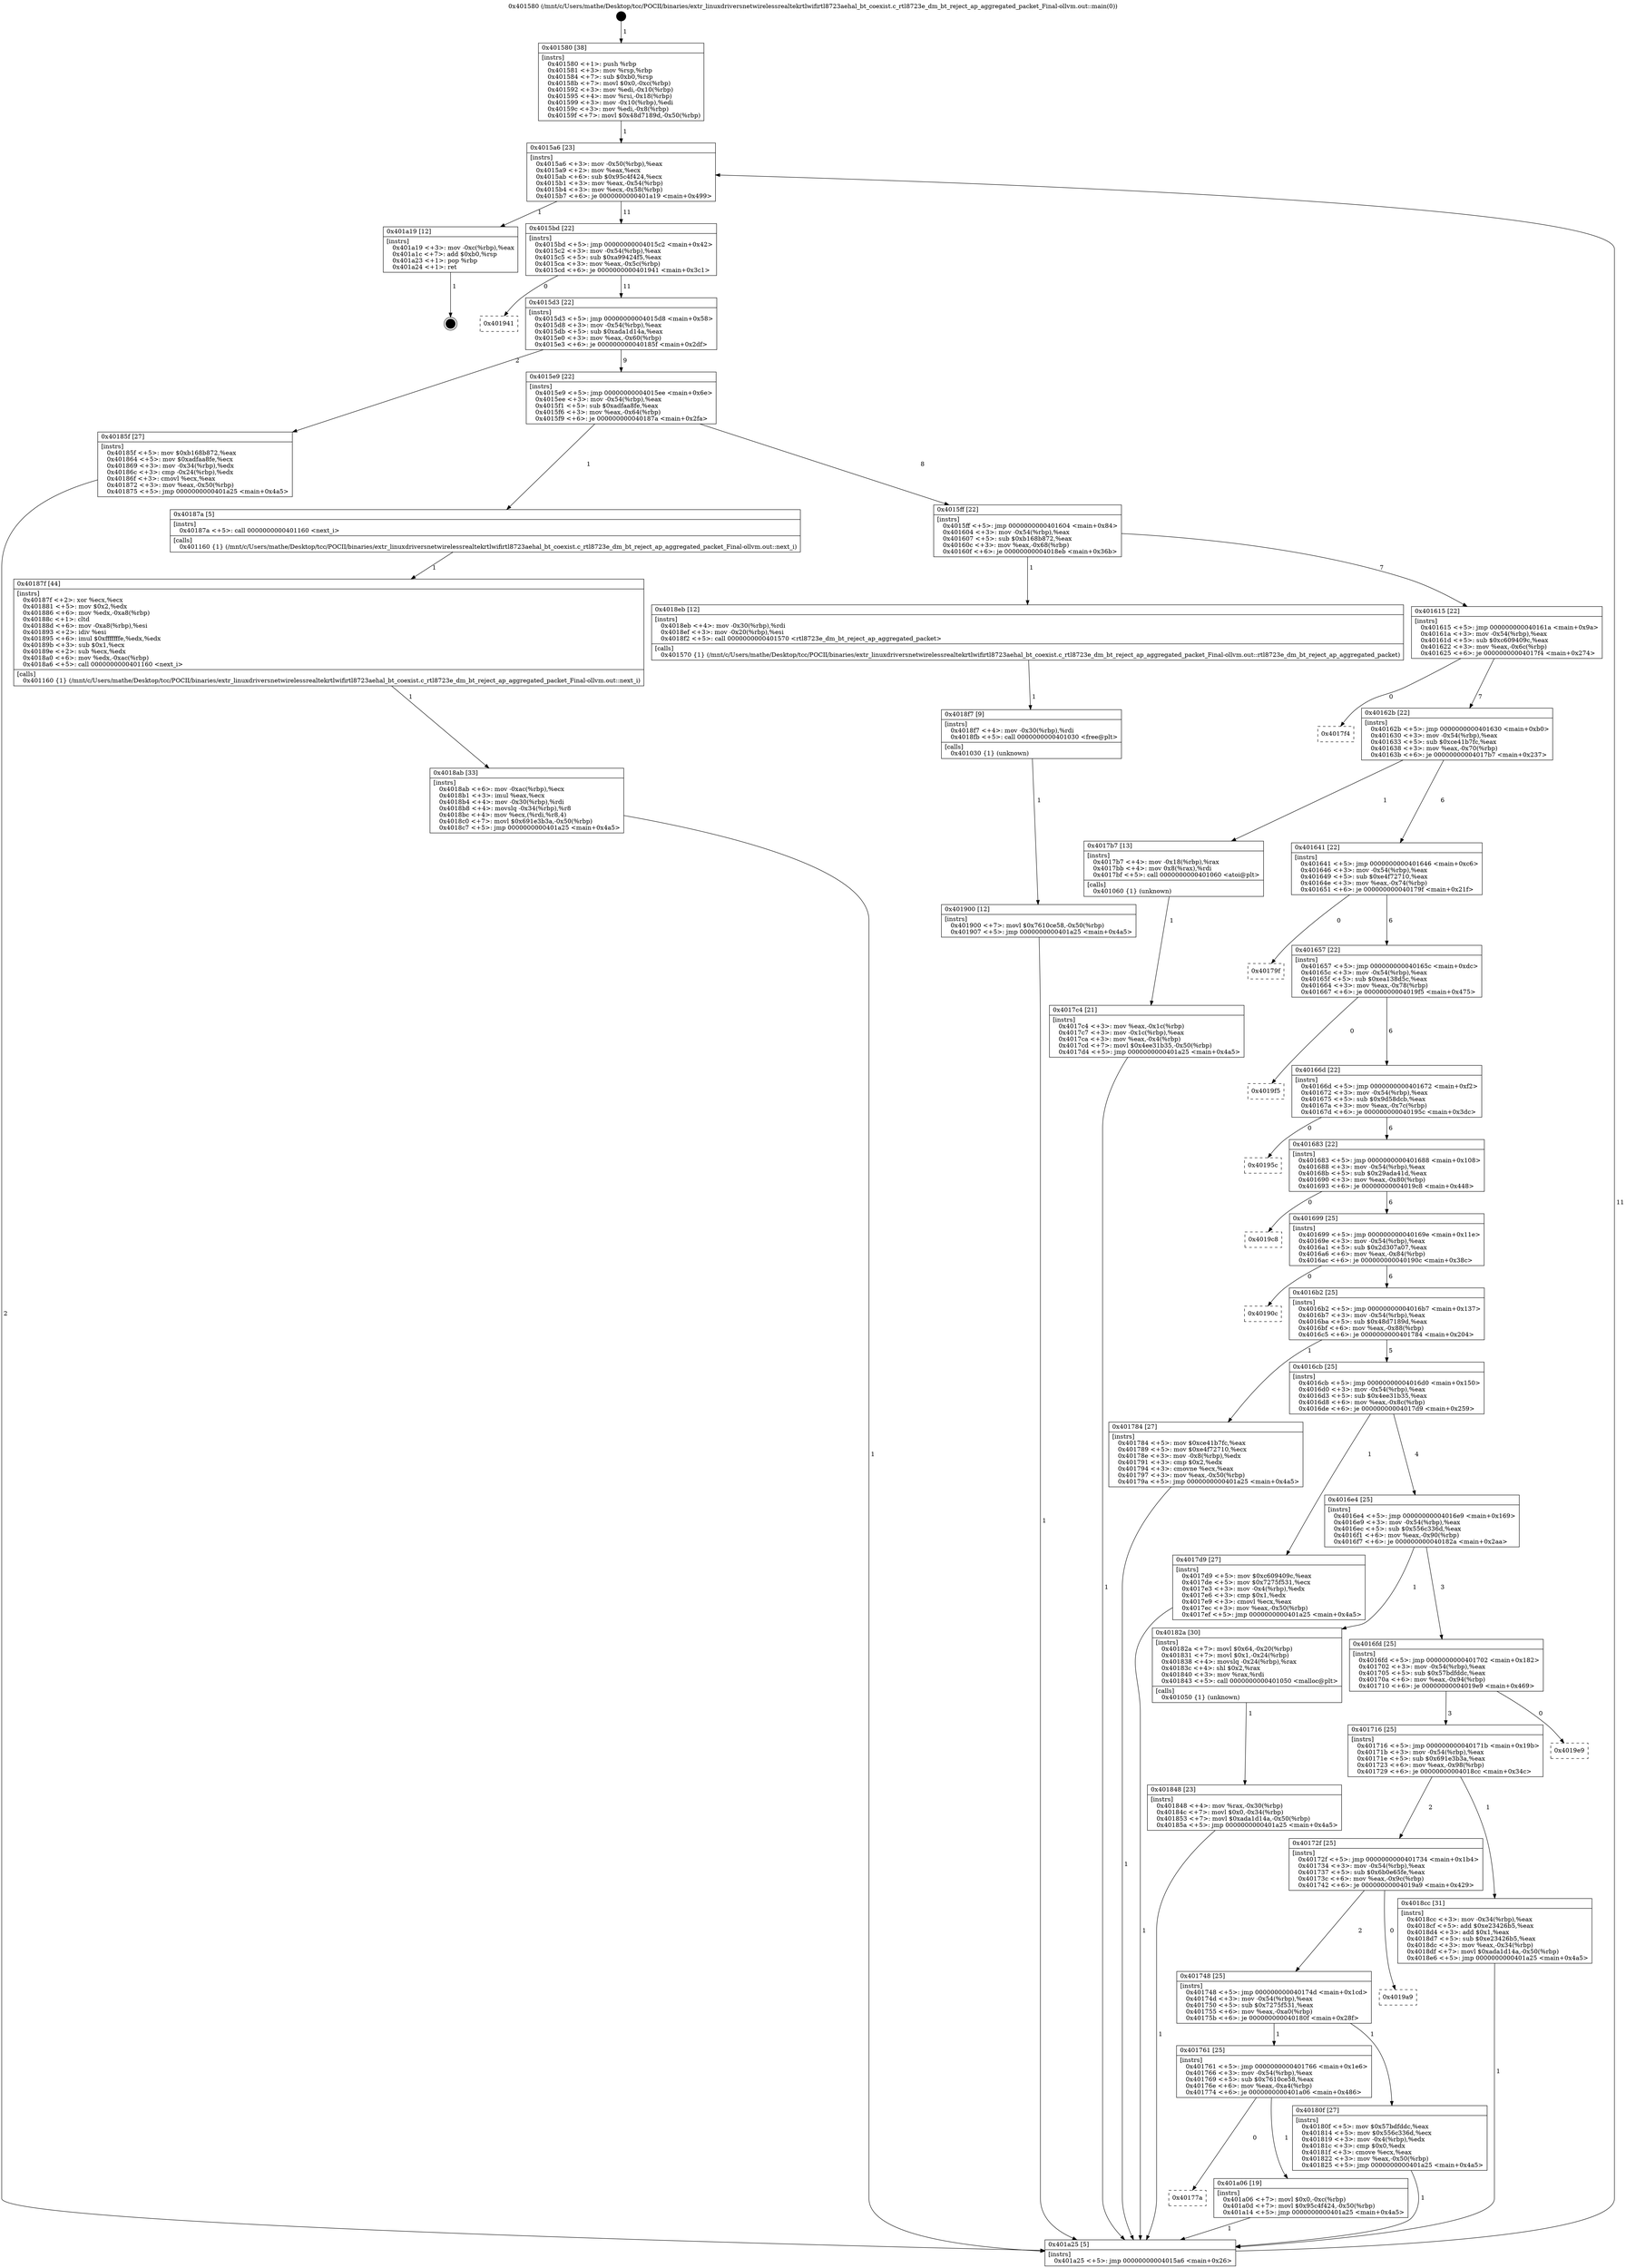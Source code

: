 digraph "0x401580" {
  label = "0x401580 (/mnt/c/Users/mathe/Desktop/tcc/POCII/binaries/extr_linuxdriversnetwirelessrealtekrtlwifirtl8723aehal_bt_coexist.c_rtl8723e_dm_bt_reject_ap_aggregated_packet_Final-ollvm.out::main(0))"
  labelloc = "t"
  node[shape=record]

  Entry [label="",width=0.3,height=0.3,shape=circle,fillcolor=black,style=filled]
  "0x4015a6" [label="{
     0x4015a6 [23]\l
     | [instrs]\l
     &nbsp;&nbsp;0x4015a6 \<+3\>: mov -0x50(%rbp),%eax\l
     &nbsp;&nbsp;0x4015a9 \<+2\>: mov %eax,%ecx\l
     &nbsp;&nbsp;0x4015ab \<+6\>: sub $0x95c4f424,%ecx\l
     &nbsp;&nbsp;0x4015b1 \<+3\>: mov %eax,-0x54(%rbp)\l
     &nbsp;&nbsp;0x4015b4 \<+3\>: mov %ecx,-0x58(%rbp)\l
     &nbsp;&nbsp;0x4015b7 \<+6\>: je 0000000000401a19 \<main+0x499\>\l
  }"]
  "0x401a19" [label="{
     0x401a19 [12]\l
     | [instrs]\l
     &nbsp;&nbsp;0x401a19 \<+3\>: mov -0xc(%rbp),%eax\l
     &nbsp;&nbsp;0x401a1c \<+7\>: add $0xb0,%rsp\l
     &nbsp;&nbsp;0x401a23 \<+1\>: pop %rbp\l
     &nbsp;&nbsp;0x401a24 \<+1\>: ret\l
  }"]
  "0x4015bd" [label="{
     0x4015bd [22]\l
     | [instrs]\l
     &nbsp;&nbsp;0x4015bd \<+5\>: jmp 00000000004015c2 \<main+0x42\>\l
     &nbsp;&nbsp;0x4015c2 \<+3\>: mov -0x54(%rbp),%eax\l
     &nbsp;&nbsp;0x4015c5 \<+5\>: sub $0xa99424f5,%eax\l
     &nbsp;&nbsp;0x4015ca \<+3\>: mov %eax,-0x5c(%rbp)\l
     &nbsp;&nbsp;0x4015cd \<+6\>: je 0000000000401941 \<main+0x3c1\>\l
  }"]
  Exit [label="",width=0.3,height=0.3,shape=circle,fillcolor=black,style=filled,peripheries=2]
  "0x401941" [label="{
     0x401941\l
  }", style=dashed]
  "0x4015d3" [label="{
     0x4015d3 [22]\l
     | [instrs]\l
     &nbsp;&nbsp;0x4015d3 \<+5\>: jmp 00000000004015d8 \<main+0x58\>\l
     &nbsp;&nbsp;0x4015d8 \<+3\>: mov -0x54(%rbp),%eax\l
     &nbsp;&nbsp;0x4015db \<+5\>: sub $0xada1d14a,%eax\l
     &nbsp;&nbsp;0x4015e0 \<+3\>: mov %eax,-0x60(%rbp)\l
     &nbsp;&nbsp;0x4015e3 \<+6\>: je 000000000040185f \<main+0x2df\>\l
  }"]
  "0x40177a" [label="{
     0x40177a\l
  }", style=dashed]
  "0x40185f" [label="{
     0x40185f [27]\l
     | [instrs]\l
     &nbsp;&nbsp;0x40185f \<+5\>: mov $0xb168b872,%eax\l
     &nbsp;&nbsp;0x401864 \<+5\>: mov $0xadfaa8fe,%ecx\l
     &nbsp;&nbsp;0x401869 \<+3\>: mov -0x34(%rbp),%edx\l
     &nbsp;&nbsp;0x40186c \<+3\>: cmp -0x24(%rbp),%edx\l
     &nbsp;&nbsp;0x40186f \<+3\>: cmovl %ecx,%eax\l
     &nbsp;&nbsp;0x401872 \<+3\>: mov %eax,-0x50(%rbp)\l
     &nbsp;&nbsp;0x401875 \<+5\>: jmp 0000000000401a25 \<main+0x4a5\>\l
  }"]
  "0x4015e9" [label="{
     0x4015e9 [22]\l
     | [instrs]\l
     &nbsp;&nbsp;0x4015e9 \<+5\>: jmp 00000000004015ee \<main+0x6e\>\l
     &nbsp;&nbsp;0x4015ee \<+3\>: mov -0x54(%rbp),%eax\l
     &nbsp;&nbsp;0x4015f1 \<+5\>: sub $0xadfaa8fe,%eax\l
     &nbsp;&nbsp;0x4015f6 \<+3\>: mov %eax,-0x64(%rbp)\l
     &nbsp;&nbsp;0x4015f9 \<+6\>: je 000000000040187a \<main+0x2fa\>\l
  }"]
  "0x401a06" [label="{
     0x401a06 [19]\l
     | [instrs]\l
     &nbsp;&nbsp;0x401a06 \<+7\>: movl $0x0,-0xc(%rbp)\l
     &nbsp;&nbsp;0x401a0d \<+7\>: movl $0x95c4f424,-0x50(%rbp)\l
     &nbsp;&nbsp;0x401a14 \<+5\>: jmp 0000000000401a25 \<main+0x4a5\>\l
  }"]
  "0x40187a" [label="{
     0x40187a [5]\l
     | [instrs]\l
     &nbsp;&nbsp;0x40187a \<+5\>: call 0000000000401160 \<next_i\>\l
     | [calls]\l
     &nbsp;&nbsp;0x401160 \{1\} (/mnt/c/Users/mathe/Desktop/tcc/POCII/binaries/extr_linuxdriversnetwirelessrealtekrtlwifirtl8723aehal_bt_coexist.c_rtl8723e_dm_bt_reject_ap_aggregated_packet_Final-ollvm.out::next_i)\l
  }"]
  "0x4015ff" [label="{
     0x4015ff [22]\l
     | [instrs]\l
     &nbsp;&nbsp;0x4015ff \<+5\>: jmp 0000000000401604 \<main+0x84\>\l
     &nbsp;&nbsp;0x401604 \<+3\>: mov -0x54(%rbp),%eax\l
     &nbsp;&nbsp;0x401607 \<+5\>: sub $0xb168b872,%eax\l
     &nbsp;&nbsp;0x40160c \<+3\>: mov %eax,-0x68(%rbp)\l
     &nbsp;&nbsp;0x40160f \<+6\>: je 00000000004018eb \<main+0x36b\>\l
  }"]
  "0x401900" [label="{
     0x401900 [12]\l
     | [instrs]\l
     &nbsp;&nbsp;0x401900 \<+7\>: movl $0x7610ce58,-0x50(%rbp)\l
     &nbsp;&nbsp;0x401907 \<+5\>: jmp 0000000000401a25 \<main+0x4a5\>\l
  }"]
  "0x4018eb" [label="{
     0x4018eb [12]\l
     | [instrs]\l
     &nbsp;&nbsp;0x4018eb \<+4\>: mov -0x30(%rbp),%rdi\l
     &nbsp;&nbsp;0x4018ef \<+3\>: mov -0x20(%rbp),%esi\l
     &nbsp;&nbsp;0x4018f2 \<+5\>: call 0000000000401570 \<rtl8723e_dm_bt_reject_ap_aggregated_packet\>\l
     | [calls]\l
     &nbsp;&nbsp;0x401570 \{1\} (/mnt/c/Users/mathe/Desktop/tcc/POCII/binaries/extr_linuxdriversnetwirelessrealtekrtlwifirtl8723aehal_bt_coexist.c_rtl8723e_dm_bt_reject_ap_aggregated_packet_Final-ollvm.out::rtl8723e_dm_bt_reject_ap_aggregated_packet)\l
  }"]
  "0x401615" [label="{
     0x401615 [22]\l
     | [instrs]\l
     &nbsp;&nbsp;0x401615 \<+5\>: jmp 000000000040161a \<main+0x9a\>\l
     &nbsp;&nbsp;0x40161a \<+3\>: mov -0x54(%rbp),%eax\l
     &nbsp;&nbsp;0x40161d \<+5\>: sub $0xc609409c,%eax\l
     &nbsp;&nbsp;0x401622 \<+3\>: mov %eax,-0x6c(%rbp)\l
     &nbsp;&nbsp;0x401625 \<+6\>: je 00000000004017f4 \<main+0x274\>\l
  }"]
  "0x4018f7" [label="{
     0x4018f7 [9]\l
     | [instrs]\l
     &nbsp;&nbsp;0x4018f7 \<+4\>: mov -0x30(%rbp),%rdi\l
     &nbsp;&nbsp;0x4018fb \<+5\>: call 0000000000401030 \<free@plt\>\l
     | [calls]\l
     &nbsp;&nbsp;0x401030 \{1\} (unknown)\l
  }"]
  "0x4017f4" [label="{
     0x4017f4\l
  }", style=dashed]
  "0x40162b" [label="{
     0x40162b [22]\l
     | [instrs]\l
     &nbsp;&nbsp;0x40162b \<+5\>: jmp 0000000000401630 \<main+0xb0\>\l
     &nbsp;&nbsp;0x401630 \<+3\>: mov -0x54(%rbp),%eax\l
     &nbsp;&nbsp;0x401633 \<+5\>: sub $0xce41b7fc,%eax\l
     &nbsp;&nbsp;0x401638 \<+3\>: mov %eax,-0x70(%rbp)\l
     &nbsp;&nbsp;0x40163b \<+6\>: je 00000000004017b7 \<main+0x237\>\l
  }"]
  "0x4018ab" [label="{
     0x4018ab [33]\l
     | [instrs]\l
     &nbsp;&nbsp;0x4018ab \<+6\>: mov -0xac(%rbp),%ecx\l
     &nbsp;&nbsp;0x4018b1 \<+3\>: imul %eax,%ecx\l
     &nbsp;&nbsp;0x4018b4 \<+4\>: mov -0x30(%rbp),%rdi\l
     &nbsp;&nbsp;0x4018b8 \<+4\>: movslq -0x34(%rbp),%r8\l
     &nbsp;&nbsp;0x4018bc \<+4\>: mov %ecx,(%rdi,%r8,4)\l
     &nbsp;&nbsp;0x4018c0 \<+7\>: movl $0x691e3b3a,-0x50(%rbp)\l
     &nbsp;&nbsp;0x4018c7 \<+5\>: jmp 0000000000401a25 \<main+0x4a5\>\l
  }"]
  "0x4017b7" [label="{
     0x4017b7 [13]\l
     | [instrs]\l
     &nbsp;&nbsp;0x4017b7 \<+4\>: mov -0x18(%rbp),%rax\l
     &nbsp;&nbsp;0x4017bb \<+4\>: mov 0x8(%rax),%rdi\l
     &nbsp;&nbsp;0x4017bf \<+5\>: call 0000000000401060 \<atoi@plt\>\l
     | [calls]\l
     &nbsp;&nbsp;0x401060 \{1\} (unknown)\l
  }"]
  "0x401641" [label="{
     0x401641 [22]\l
     | [instrs]\l
     &nbsp;&nbsp;0x401641 \<+5\>: jmp 0000000000401646 \<main+0xc6\>\l
     &nbsp;&nbsp;0x401646 \<+3\>: mov -0x54(%rbp),%eax\l
     &nbsp;&nbsp;0x401649 \<+5\>: sub $0xe4f72710,%eax\l
     &nbsp;&nbsp;0x40164e \<+3\>: mov %eax,-0x74(%rbp)\l
     &nbsp;&nbsp;0x401651 \<+6\>: je 000000000040179f \<main+0x21f\>\l
  }"]
  "0x40187f" [label="{
     0x40187f [44]\l
     | [instrs]\l
     &nbsp;&nbsp;0x40187f \<+2\>: xor %ecx,%ecx\l
     &nbsp;&nbsp;0x401881 \<+5\>: mov $0x2,%edx\l
     &nbsp;&nbsp;0x401886 \<+6\>: mov %edx,-0xa8(%rbp)\l
     &nbsp;&nbsp;0x40188c \<+1\>: cltd\l
     &nbsp;&nbsp;0x40188d \<+6\>: mov -0xa8(%rbp),%esi\l
     &nbsp;&nbsp;0x401893 \<+2\>: idiv %esi\l
     &nbsp;&nbsp;0x401895 \<+6\>: imul $0xfffffffe,%edx,%edx\l
     &nbsp;&nbsp;0x40189b \<+3\>: sub $0x1,%ecx\l
     &nbsp;&nbsp;0x40189e \<+2\>: sub %ecx,%edx\l
     &nbsp;&nbsp;0x4018a0 \<+6\>: mov %edx,-0xac(%rbp)\l
     &nbsp;&nbsp;0x4018a6 \<+5\>: call 0000000000401160 \<next_i\>\l
     | [calls]\l
     &nbsp;&nbsp;0x401160 \{1\} (/mnt/c/Users/mathe/Desktop/tcc/POCII/binaries/extr_linuxdriversnetwirelessrealtekrtlwifirtl8723aehal_bt_coexist.c_rtl8723e_dm_bt_reject_ap_aggregated_packet_Final-ollvm.out::next_i)\l
  }"]
  "0x40179f" [label="{
     0x40179f\l
  }", style=dashed]
  "0x401657" [label="{
     0x401657 [22]\l
     | [instrs]\l
     &nbsp;&nbsp;0x401657 \<+5\>: jmp 000000000040165c \<main+0xdc\>\l
     &nbsp;&nbsp;0x40165c \<+3\>: mov -0x54(%rbp),%eax\l
     &nbsp;&nbsp;0x40165f \<+5\>: sub $0xea138d5c,%eax\l
     &nbsp;&nbsp;0x401664 \<+3\>: mov %eax,-0x78(%rbp)\l
     &nbsp;&nbsp;0x401667 \<+6\>: je 00000000004019f5 \<main+0x475\>\l
  }"]
  "0x401848" [label="{
     0x401848 [23]\l
     | [instrs]\l
     &nbsp;&nbsp;0x401848 \<+4\>: mov %rax,-0x30(%rbp)\l
     &nbsp;&nbsp;0x40184c \<+7\>: movl $0x0,-0x34(%rbp)\l
     &nbsp;&nbsp;0x401853 \<+7\>: movl $0xada1d14a,-0x50(%rbp)\l
     &nbsp;&nbsp;0x40185a \<+5\>: jmp 0000000000401a25 \<main+0x4a5\>\l
  }"]
  "0x4019f5" [label="{
     0x4019f5\l
  }", style=dashed]
  "0x40166d" [label="{
     0x40166d [22]\l
     | [instrs]\l
     &nbsp;&nbsp;0x40166d \<+5\>: jmp 0000000000401672 \<main+0xf2\>\l
     &nbsp;&nbsp;0x401672 \<+3\>: mov -0x54(%rbp),%eax\l
     &nbsp;&nbsp;0x401675 \<+5\>: sub $0x9d58dcb,%eax\l
     &nbsp;&nbsp;0x40167a \<+3\>: mov %eax,-0x7c(%rbp)\l
     &nbsp;&nbsp;0x40167d \<+6\>: je 000000000040195c \<main+0x3dc\>\l
  }"]
  "0x401761" [label="{
     0x401761 [25]\l
     | [instrs]\l
     &nbsp;&nbsp;0x401761 \<+5\>: jmp 0000000000401766 \<main+0x1e6\>\l
     &nbsp;&nbsp;0x401766 \<+3\>: mov -0x54(%rbp),%eax\l
     &nbsp;&nbsp;0x401769 \<+5\>: sub $0x7610ce58,%eax\l
     &nbsp;&nbsp;0x40176e \<+6\>: mov %eax,-0xa4(%rbp)\l
     &nbsp;&nbsp;0x401774 \<+6\>: je 0000000000401a06 \<main+0x486\>\l
  }"]
  "0x40195c" [label="{
     0x40195c\l
  }", style=dashed]
  "0x401683" [label="{
     0x401683 [22]\l
     | [instrs]\l
     &nbsp;&nbsp;0x401683 \<+5\>: jmp 0000000000401688 \<main+0x108\>\l
     &nbsp;&nbsp;0x401688 \<+3\>: mov -0x54(%rbp),%eax\l
     &nbsp;&nbsp;0x40168b \<+5\>: sub $0x29ada41d,%eax\l
     &nbsp;&nbsp;0x401690 \<+3\>: mov %eax,-0x80(%rbp)\l
     &nbsp;&nbsp;0x401693 \<+6\>: je 00000000004019c8 \<main+0x448\>\l
  }"]
  "0x40180f" [label="{
     0x40180f [27]\l
     | [instrs]\l
     &nbsp;&nbsp;0x40180f \<+5\>: mov $0x57bdfddc,%eax\l
     &nbsp;&nbsp;0x401814 \<+5\>: mov $0x556c336d,%ecx\l
     &nbsp;&nbsp;0x401819 \<+3\>: mov -0x4(%rbp),%edx\l
     &nbsp;&nbsp;0x40181c \<+3\>: cmp $0x0,%edx\l
     &nbsp;&nbsp;0x40181f \<+3\>: cmove %ecx,%eax\l
     &nbsp;&nbsp;0x401822 \<+3\>: mov %eax,-0x50(%rbp)\l
     &nbsp;&nbsp;0x401825 \<+5\>: jmp 0000000000401a25 \<main+0x4a5\>\l
  }"]
  "0x4019c8" [label="{
     0x4019c8\l
  }", style=dashed]
  "0x401699" [label="{
     0x401699 [25]\l
     | [instrs]\l
     &nbsp;&nbsp;0x401699 \<+5\>: jmp 000000000040169e \<main+0x11e\>\l
     &nbsp;&nbsp;0x40169e \<+3\>: mov -0x54(%rbp),%eax\l
     &nbsp;&nbsp;0x4016a1 \<+5\>: sub $0x2d307a07,%eax\l
     &nbsp;&nbsp;0x4016a6 \<+6\>: mov %eax,-0x84(%rbp)\l
     &nbsp;&nbsp;0x4016ac \<+6\>: je 000000000040190c \<main+0x38c\>\l
  }"]
  "0x401748" [label="{
     0x401748 [25]\l
     | [instrs]\l
     &nbsp;&nbsp;0x401748 \<+5\>: jmp 000000000040174d \<main+0x1cd\>\l
     &nbsp;&nbsp;0x40174d \<+3\>: mov -0x54(%rbp),%eax\l
     &nbsp;&nbsp;0x401750 \<+5\>: sub $0x7275f531,%eax\l
     &nbsp;&nbsp;0x401755 \<+6\>: mov %eax,-0xa0(%rbp)\l
     &nbsp;&nbsp;0x40175b \<+6\>: je 000000000040180f \<main+0x28f\>\l
  }"]
  "0x40190c" [label="{
     0x40190c\l
  }", style=dashed]
  "0x4016b2" [label="{
     0x4016b2 [25]\l
     | [instrs]\l
     &nbsp;&nbsp;0x4016b2 \<+5\>: jmp 00000000004016b7 \<main+0x137\>\l
     &nbsp;&nbsp;0x4016b7 \<+3\>: mov -0x54(%rbp),%eax\l
     &nbsp;&nbsp;0x4016ba \<+5\>: sub $0x48d7189d,%eax\l
     &nbsp;&nbsp;0x4016bf \<+6\>: mov %eax,-0x88(%rbp)\l
     &nbsp;&nbsp;0x4016c5 \<+6\>: je 0000000000401784 \<main+0x204\>\l
  }"]
  "0x4019a9" [label="{
     0x4019a9\l
  }", style=dashed]
  "0x401784" [label="{
     0x401784 [27]\l
     | [instrs]\l
     &nbsp;&nbsp;0x401784 \<+5\>: mov $0xce41b7fc,%eax\l
     &nbsp;&nbsp;0x401789 \<+5\>: mov $0xe4f72710,%ecx\l
     &nbsp;&nbsp;0x40178e \<+3\>: mov -0x8(%rbp),%edx\l
     &nbsp;&nbsp;0x401791 \<+3\>: cmp $0x2,%edx\l
     &nbsp;&nbsp;0x401794 \<+3\>: cmovne %ecx,%eax\l
     &nbsp;&nbsp;0x401797 \<+3\>: mov %eax,-0x50(%rbp)\l
     &nbsp;&nbsp;0x40179a \<+5\>: jmp 0000000000401a25 \<main+0x4a5\>\l
  }"]
  "0x4016cb" [label="{
     0x4016cb [25]\l
     | [instrs]\l
     &nbsp;&nbsp;0x4016cb \<+5\>: jmp 00000000004016d0 \<main+0x150\>\l
     &nbsp;&nbsp;0x4016d0 \<+3\>: mov -0x54(%rbp),%eax\l
     &nbsp;&nbsp;0x4016d3 \<+5\>: sub $0x4ee31b35,%eax\l
     &nbsp;&nbsp;0x4016d8 \<+6\>: mov %eax,-0x8c(%rbp)\l
     &nbsp;&nbsp;0x4016de \<+6\>: je 00000000004017d9 \<main+0x259\>\l
  }"]
  "0x401a25" [label="{
     0x401a25 [5]\l
     | [instrs]\l
     &nbsp;&nbsp;0x401a25 \<+5\>: jmp 00000000004015a6 \<main+0x26\>\l
  }"]
  "0x401580" [label="{
     0x401580 [38]\l
     | [instrs]\l
     &nbsp;&nbsp;0x401580 \<+1\>: push %rbp\l
     &nbsp;&nbsp;0x401581 \<+3\>: mov %rsp,%rbp\l
     &nbsp;&nbsp;0x401584 \<+7\>: sub $0xb0,%rsp\l
     &nbsp;&nbsp;0x40158b \<+7\>: movl $0x0,-0xc(%rbp)\l
     &nbsp;&nbsp;0x401592 \<+3\>: mov %edi,-0x10(%rbp)\l
     &nbsp;&nbsp;0x401595 \<+4\>: mov %rsi,-0x18(%rbp)\l
     &nbsp;&nbsp;0x401599 \<+3\>: mov -0x10(%rbp),%edi\l
     &nbsp;&nbsp;0x40159c \<+3\>: mov %edi,-0x8(%rbp)\l
     &nbsp;&nbsp;0x40159f \<+7\>: movl $0x48d7189d,-0x50(%rbp)\l
  }"]
  "0x4017c4" [label="{
     0x4017c4 [21]\l
     | [instrs]\l
     &nbsp;&nbsp;0x4017c4 \<+3\>: mov %eax,-0x1c(%rbp)\l
     &nbsp;&nbsp;0x4017c7 \<+3\>: mov -0x1c(%rbp),%eax\l
     &nbsp;&nbsp;0x4017ca \<+3\>: mov %eax,-0x4(%rbp)\l
     &nbsp;&nbsp;0x4017cd \<+7\>: movl $0x4ee31b35,-0x50(%rbp)\l
     &nbsp;&nbsp;0x4017d4 \<+5\>: jmp 0000000000401a25 \<main+0x4a5\>\l
  }"]
  "0x40172f" [label="{
     0x40172f [25]\l
     | [instrs]\l
     &nbsp;&nbsp;0x40172f \<+5\>: jmp 0000000000401734 \<main+0x1b4\>\l
     &nbsp;&nbsp;0x401734 \<+3\>: mov -0x54(%rbp),%eax\l
     &nbsp;&nbsp;0x401737 \<+5\>: sub $0x6b0e65fe,%eax\l
     &nbsp;&nbsp;0x40173c \<+6\>: mov %eax,-0x9c(%rbp)\l
     &nbsp;&nbsp;0x401742 \<+6\>: je 00000000004019a9 \<main+0x429\>\l
  }"]
  "0x4017d9" [label="{
     0x4017d9 [27]\l
     | [instrs]\l
     &nbsp;&nbsp;0x4017d9 \<+5\>: mov $0xc609409c,%eax\l
     &nbsp;&nbsp;0x4017de \<+5\>: mov $0x7275f531,%ecx\l
     &nbsp;&nbsp;0x4017e3 \<+3\>: mov -0x4(%rbp),%edx\l
     &nbsp;&nbsp;0x4017e6 \<+3\>: cmp $0x1,%edx\l
     &nbsp;&nbsp;0x4017e9 \<+3\>: cmovl %ecx,%eax\l
     &nbsp;&nbsp;0x4017ec \<+3\>: mov %eax,-0x50(%rbp)\l
     &nbsp;&nbsp;0x4017ef \<+5\>: jmp 0000000000401a25 \<main+0x4a5\>\l
  }"]
  "0x4016e4" [label="{
     0x4016e4 [25]\l
     | [instrs]\l
     &nbsp;&nbsp;0x4016e4 \<+5\>: jmp 00000000004016e9 \<main+0x169\>\l
     &nbsp;&nbsp;0x4016e9 \<+3\>: mov -0x54(%rbp),%eax\l
     &nbsp;&nbsp;0x4016ec \<+5\>: sub $0x556c336d,%eax\l
     &nbsp;&nbsp;0x4016f1 \<+6\>: mov %eax,-0x90(%rbp)\l
     &nbsp;&nbsp;0x4016f7 \<+6\>: je 000000000040182a \<main+0x2aa\>\l
  }"]
  "0x4018cc" [label="{
     0x4018cc [31]\l
     | [instrs]\l
     &nbsp;&nbsp;0x4018cc \<+3\>: mov -0x34(%rbp),%eax\l
     &nbsp;&nbsp;0x4018cf \<+5\>: add $0xe23426b5,%eax\l
     &nbsp;&nbsp;0x4018d4 \<+3\>: add $0x1,%eax\l
     &nbsp;&nbsp;0x4018d7 \<+5\>: sub $0xe23426b5,%eax\l
     &nbsp;&nbsp;0x4018dc \<+3\>: mov %eax,-0x34(%rbp)\l
     &nbsp;&nbsp;0x4018df \<+7\>: movl $0xada1d14a,-0x50(%rbp)\l
     &nbsp;&nbsp;0x4018e6 \<+5\>: jmp 0000000000401a25 \<main+0x4a5\>\l
  }"]
  "0x40182a" [label="{
     0x40182a [30]\l
     | [instrs]\l
     &nbsp;&nbsp;0x40182a \<+7\>: movl $0x64,-0x20(%rbp)\l
     &nbsp;&nbsp;0x401831 \<+7\>: movl $0x1,-0x24(%rbp)\l
     &nbsp;&nbsp;0x401838 \<+4\>: movslq -0x24(%rbp),%rax\l
     &nbsp;&nbsp;0x40183c \<+4\>: shl $0x2,%rax\l
     &nbsp;&nbsp;0x401840 \<+3\>: mov %rax,%rdi\l
     &nbsp;&nbsp;0x401843 \<+5\>: call 0000000000401050 \<malloc@plt\>\l
     | [calls]\l
     &nbsp;&nbsp;0x401050 \{1\} (unknown)\l
  }"]
  "0x4016fd" [label="{
     0x4016fd [25]\l
     | [instrs]\l
     &nbsp;&nbsp;0x4016fd \<+5\>: jmp 0000000000401702 \<main+0x182\>\l
     &nbsp;&nbsp;0x401702 \<+3\>: mov -0x54(%rbp),%eax\l
     &nbsp;&nbsp;0x401705 \<+5\>: sub $0x57bdfddc,%eax\l
     &nbsp;&nbsp;0x40170a \<+6\>: mov %eax,-0x94(%rbp)\l
     &nbsp;&nbsp;0x401710 \<+6\>: je 00000000004019e9 \<main+0x469\>\l
  }"]
  "0x401716" [label="{
     0x401716 [25]\l
     | [instrs]\l
     &nbsp;&nbsp;0x401716 \<+5\>: jmp 000000000040171b \<main+0x19b\>\l
     &nbsp;&nbsp;0x40171b \<+3\>: mov -0x54(%rbp),%eax\l
     &nbsp;&nbsp;0x40171e \<+5\>: sub $0x691e3b3a,%eax\l
     &nbsp;&nbsp;0x401723 \<+6\>: mov %eax,-0x98(%rbp)\l
     &nbsp;&nbsp;0x401729 \<+6\>: je 00000000004018cc \<main+0x34c\>\l
  }"]
  "0x4019e9" [label="{
     0x4019e9\l
  }", style=dashed]
  Entry -> "0x401580" [label=" 1"]
  "0x4015a6" -> "0x401a19" [label=" 1"]
  "0x4015a6" -> "0x4015bd" [label=" 11"]
  "0x401a19" -> Exit [label=" 1"]
  "0x4015bd" -> "0x401941" [label=" 0"]
  "0x4015bd" -> "0x4015d3" [label=" 11"]
  "0x401a06" -> "0x401a25" [label=" 1"]
  "0x4015d3" -> "0x40185f" [label=" 2"]
  "0x4015d3" -> "0x4015e9" [label=" 9"]
  "0x401761" -> "0x40177a" [label=" 0"]
  "0x4015e9" -> "0x40187a" [label=" 1"]
  "0x4015e9" -> "0x4015ff" [label=" 8"]
  "0x401761" -> "0x401a06" [label=" 1"]
  "0x4015ff" -> "0x4018eb" [label=" 1"]
  "0x4015ff" -> "0x401615" [label=" 7"]
  "0x401900" -> "0x401a25" [label=" 1"]
  "0x401615" -> "0x4017f4" [label=" 0"]
  "0x401615" -> "0x40162b" [label=" 7"]
  "0x4018f7" -> "0x401900" [label=" 1"]
  "0x40162b" -> "0x4017b7" [label=" 1"]
  "0x40162b" -> "0x401641" [label=" 6"]
  "0x4018eb" -> "0x4018f7" [label=" 1"]
  "0x401641" -> "0x40179f" [label=" 0"]
  "0x401641" -> "0x401657" [label=" 6"]
  "0x4018cc" -> "0x401a25" [label=" 1"]
  "0x401657" -> "0x4019f5" [label=" 0"]
  "0x401657" -> "0x40166d" [label=" 6"]
  "0x4018ab" -> "0x401a25" [label=" 1"]
  "0x40166d" -> "0x40195c" [label=" 0"]
  "0x40166d" -> "0x401683" [label=" 6"]
  "0x40187f" -> "0x4018ab" [label=" 1"]
  "0x401683" -> "0x4019c8" [label=" 0"]
  "0x401683" -> "0x401699" [label=" 6"]
  "0x40187a" -> "0x40187f" [label=" 1"]
  "0x401699" -> "0x40190c" [label=" 0"]
  "0x401699" -> "0x4016b2" [label=" 6"]
  "0x401848" -> "0x401a25" [label=" 1"]
  "0x4016b2" -> "0x401784" [label=" 1"]
  "0x4016b2" -> "0x4016cb" [label=" 5"]
  "0x401784" -> "0x401a25" [label=" 1"]
  "0x401580" -> "0x4015a6" [label=" 1"]
  "0x401a25" -> "0x4015a6" [label=" 11"]
  "0x4017b7" -> "0x4017c4" [label=" 1"]
  "0x4017c4" -> "0x401a25" [label=" 1"]
  "0x40182a" -> "0x401848" [label=" 1"]
  "0x4016cb" -> "0x4017d9" [label=" 1"]
  "0x4016cb" -> "0x4016e4" [label=" 4"]
  "0x4017d9" -> "0x401a25" [label=" 1"]
  "0x401748" -> "0x401761" [label=" 1"]
  "0x4016e4" -> "0x40182a" [label=" 1"]
  "0x4016e4" -> "0x4016fd" [label=" 3"]
  "0x401748" -> "0x40180f" [label=" 1"]
  "0x4016fd" -> "0x4019e9" [label=" 0"]
  "0x4016fd" -> "0x401716" [label=" 3"]
  "0x40185f" -> "0x401a25" [label=" 2"]
  "0x401716" -> "0x4018cc" [label=" 1"]
  "0x401716" -> "0x40172f" [label=" 2"]
  "0x40180f" -> "0x401a25" [label=" 1"]
  "0x40172f" -> "0x4019a9" [label=" 0"]
  "0x40172f" -> "0x401748" [label=" 2"]
}
